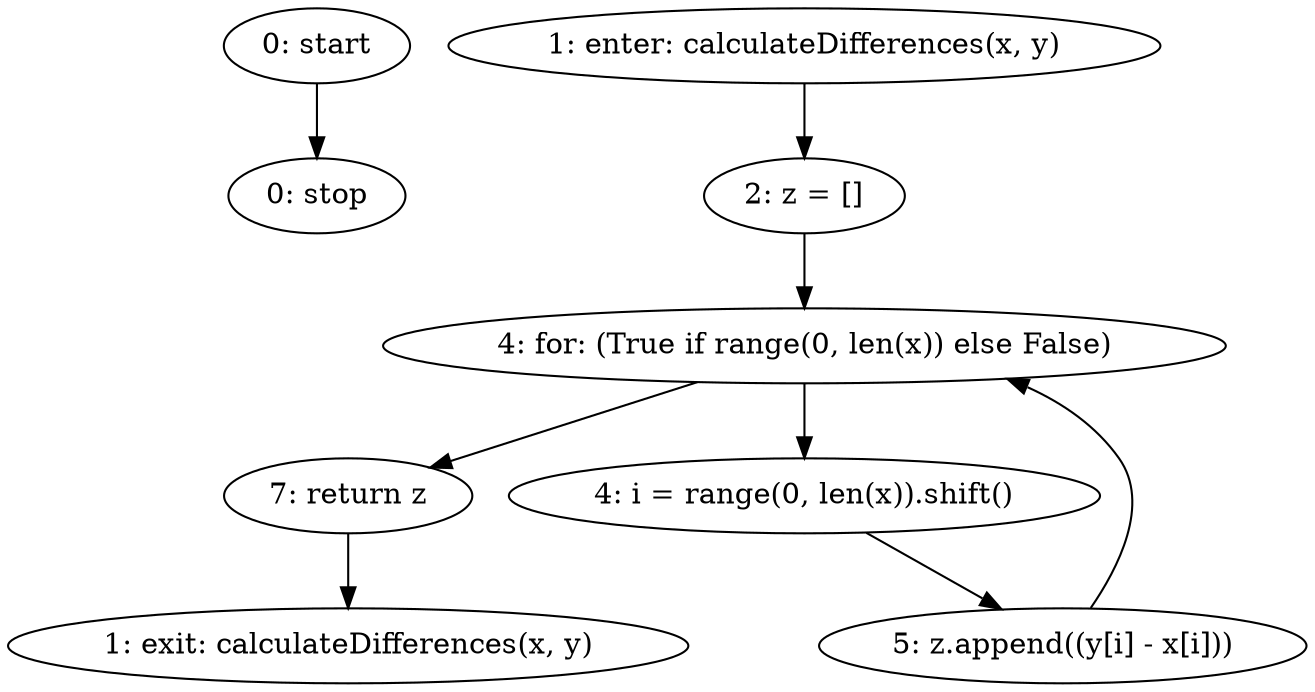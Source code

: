 strict digraph "" {
	node [label="\N"];
	0	[label="0: start"];
	8	[label="0: stop"];
	0 -> 8;
	1	[label="1: enter: calculateDifferences(x, y)"];
	3	[label="2: z = []"];
	1 -> 3;
	4	[label="4: for: (True if range(0, len(x)) else False)"];
	3 -> 4;
	2	[label="1: exit: calculateDifferences(x, y)"];
	7	[label="7: return z"];
	7 -> 2;
	4 -> 7;
	5	[label="4: i = range(0, len(x)).shift()"];
	4 -> 5;
	6	[label="5: z.append((y[i] - x[i]))"];
	5 -> 6;
	6 -> 4;
}
